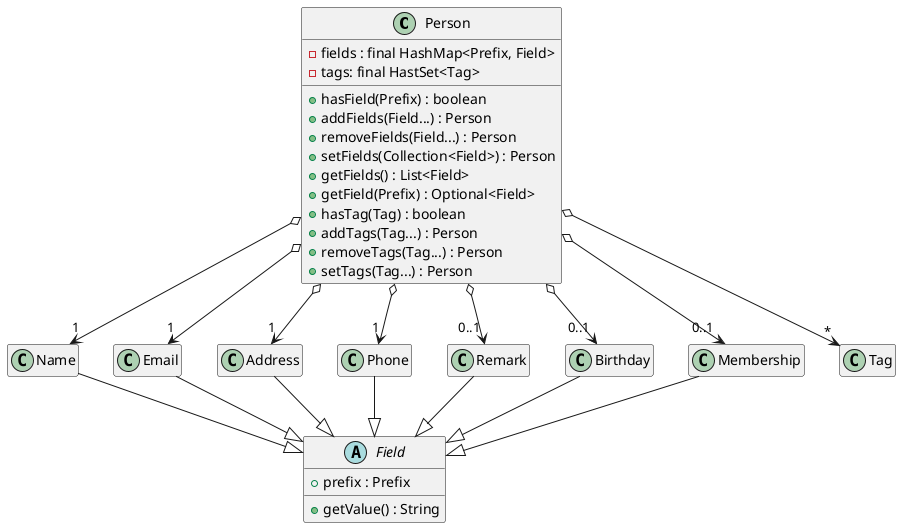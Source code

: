 @startuml
hide empty members

class Person {
    - fields : final HashMap<Prefix, Field>
    - tags: final HastSet<Tag>

    + hasField(Prefix) : boolean
    + addFields(Field...) : Person
    + removeFields(Field...) : Person
    + setFields(Collection<Field>) : Person
    + getFields() : List<Field>
    + getField(Prefix) : Optional<Field>
    + hasTag(Tag) : boolean
    + addTags(Tag...) : Person
    + removeTags(Tag...) : Person
    + setTags(Tag...) : Person
}

abstract class Field {
    + prefix : Prefix

    + getValue() : String
}

class Name
class Email
class Address
class Phone
class Remark
class Birthday
class Membership
class Tag

Person o--> "1" Name
Person o--> "1" Email
Person o--> "1" Address
Person o--> "1" Phone
Person o--> "0..1" Remark
Person o--> "0..1" Birthday
Person o--> "0..1" Membership
Person o--> "*" Tag

Name --|> Field
Email --|> Field
Address --|> Field
Phone --|> Field
Remark --|> Field
Birthday --|> Field
Membership --|> Field

@enduml
